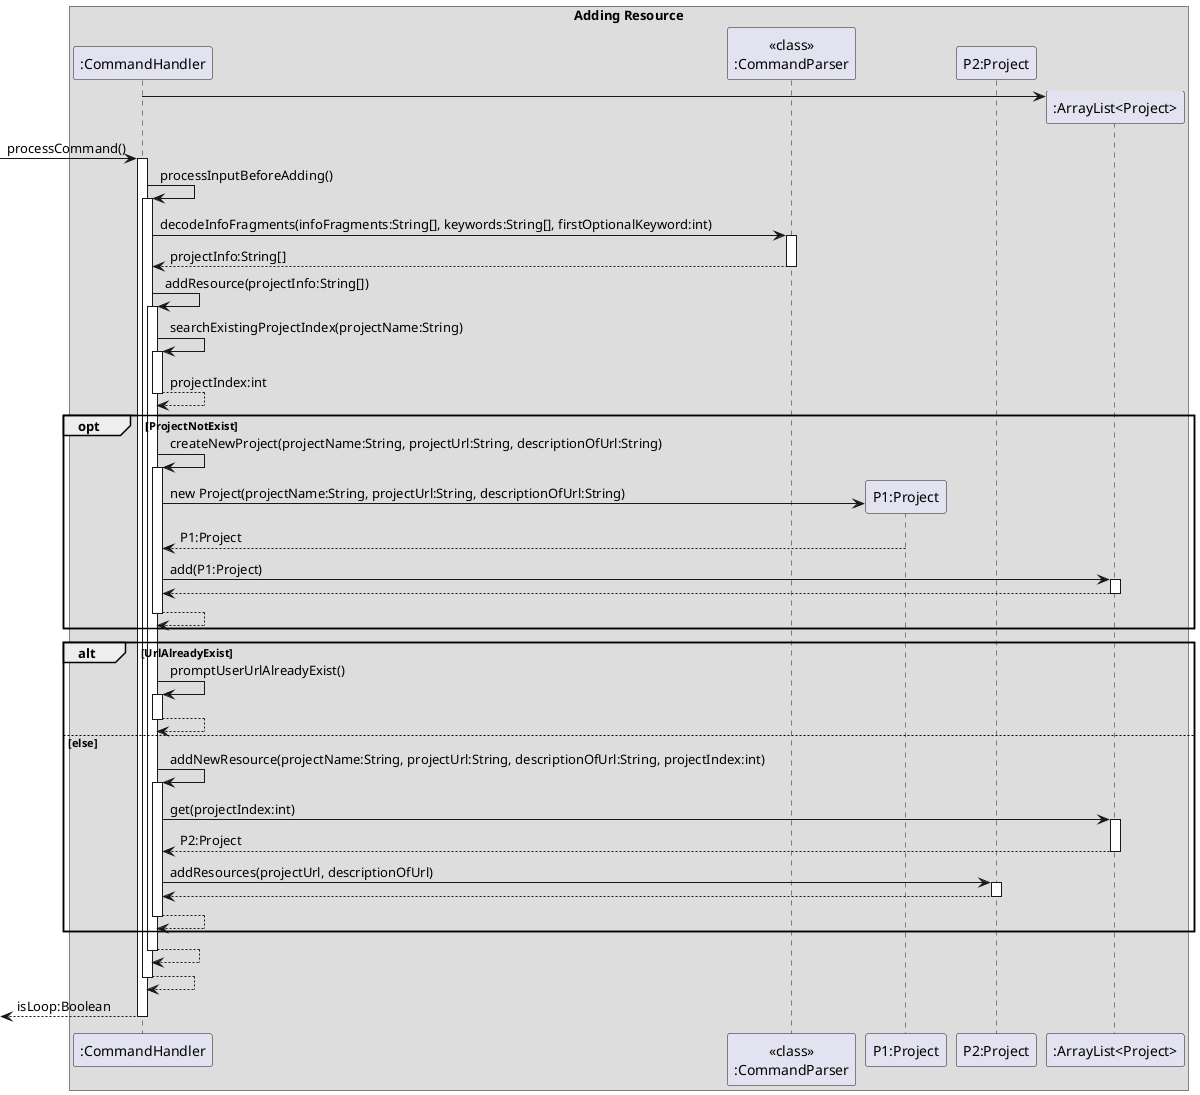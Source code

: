 @startuml

box Adding Resource
participant ":CommandHandler" as CH
participant "<<class>>\n:CommandParser" as CP
participant "P1:Project" as P1
participant "P2:Project" as P2
participant ":ArrayList<Project>" as PA

create PA
CH -> PA
[-> CH: processCommand()
activate CH

CH -> CH: processInputBeforeAdding()
activate CH

CH -> CP: decodeInfoFragments(infoFragments:String[], keywords:String[], firstOptionalKeyword:int)
activate CP
return projectInfo:String[]

CH -> CH: addResource(projectInfo:String[])
activate CH

CH -> CH: searchExistingProjectIndex(projectName:String)
activate CH
return projectIndex:int

opt ProjectNotExist
    CH -> CH: createNewProject(projectName:String, projectUrl:String, descriptionOfUrl:String)
    activate CH
    create P1
    CH -> P1: new Project(projectName:String, projectUrl:String, descriptionOfUrl:String)
    CH <-- P1: P1:Project
    CH -> PA: add(P1:Project)
    activate PA
    return
    return
end

alt UrlAlreadyExist
    CH -> CH: promptUserUrlAlreadyExist()
    activate CH
    return
else else
    CH -> CH: addNewResource(projectName:String, projectUrl:String, descriptionOfUrl:String, projectIndex:int)
    activate CH
    CH -> PA: get(projectIndex:int)
    activate PA
    return P2:Project
    CH -> P2: addResources(projectUrl, descriptionOfUrl)
    activate P2
    return
    return
end

return
return
return isLoop:Boolean

@enduml